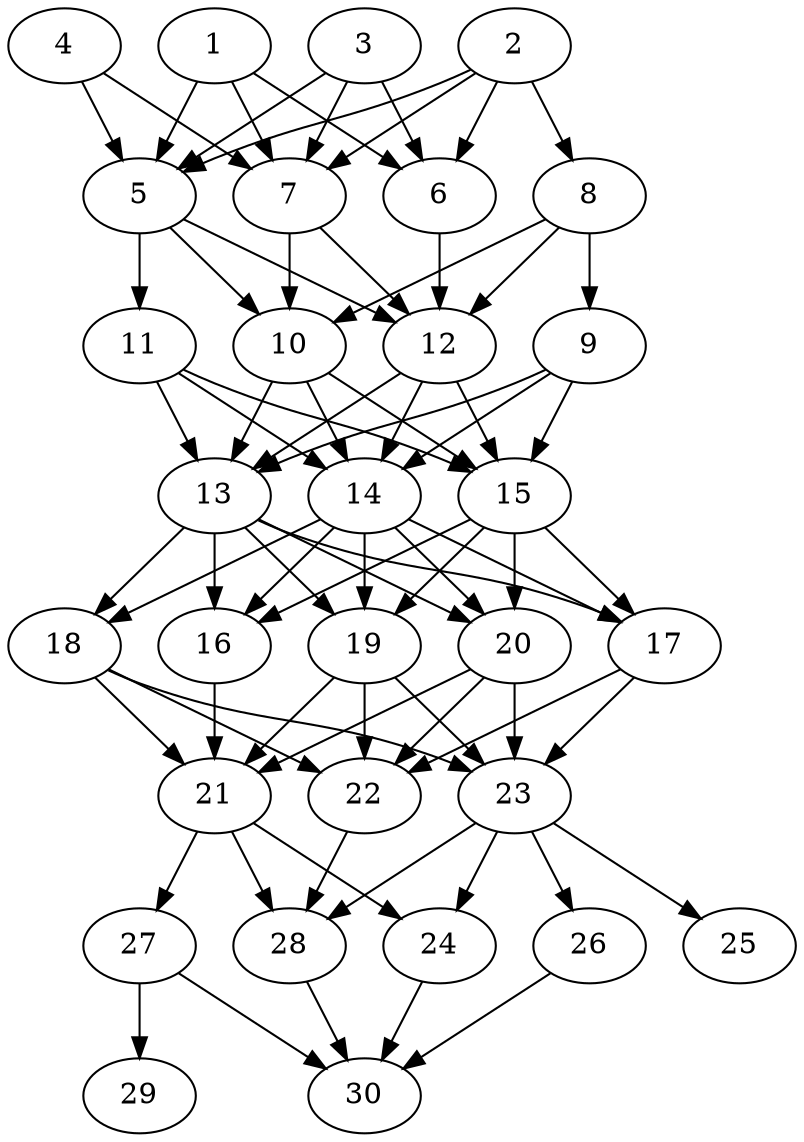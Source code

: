 // DAG automatically generated by daggen at Thu Oct  3 14:04:18 2019
// ./daggen --dot -n 30 --ccr 0.5 --fat 0.5 --regular 0.7 --density 0.9 --mindata 5242880 --maxdata 52428800 
digraph G {
  1 [size="76095488", alpha="0.02", expect_size="38047744"] 
  1 -> 5 [size ="38047744"]
  1 -> 6 [size ="38047744"]
  1 -> 7 [size ="38047744"]
  2 [size="31571968", alpha="0.06", expect_size="15785984"] 
  2 -> 5 [size ="15785984"]
  2 -> 6 [size ="15785984"]
  2 -> 7 [size ="15785984"]
  2 -> 8 [size ="15785984"]
  3 [size="84865024", alpha="0.02", expect_size="42432512"] 
  3 -> 5 [size ="42432512"]
  3 -> 6 [size ="42432512"]
  3 -> 7 [size ="42432512"]
  4 [size="10731520", alpha="0.18", expect_size="5365760"] 
  4 -> 5 [size ="5365760"]
  4 -> 7 [size ="5365760"]
  5 [size="36620288", alpha="0.11", expect_size="18310144"] 
  5 -> 10 [size ="18310144"]
  5 -> 11 [size ="18310144"]
  5 -> 12 [size ="18310144"]
  6 [size="17043456", alpha="0.18", expect_size="8521728"] 
  6 -> 12 [size ="8521728"]
  7 [size="30044160", alpha="0.03", expect_size="15022080"] 
  7 -> 10 [size ="15022080"]
  7 -> 12 [size ="15022080"]
  8 [size="41992192", alpha="0.08", expect_size="20996096"] 
  8 -> 9 [size ="20996096"]
  8 -> 10 [size ="20996096"]
  8 -> 12 [size ="20996096"]
  9 [size="64649216", alpha="0.11", expect_size="32324608"] 
  9 -> 13 [size ="32324608"]
  9 -> 14 [size ="32324608"]
  9 -> 15 [size ="32324608"]
  10 [size="47241216", alpha="0.07", expect_size="23620608"] 
  10 -> 13 [size ="23620608"]
  10 -> 14 [size ="23620608"]
  10 -> 15 [size ="23620608"]
  11 [size="22927360", alpha="0.10", expect_size="11463680"] 
  11 -> 13 [size ="11463680"]
  11 -> 14 [size ="11463680"]
  11 -> 15 [size ="11463680"]
  12 [size="31954944", alpha="0.16", expect_size="15977472"] 
  12 -> 13 [size ="15977472"]
  12 -> 14 [size ="15977472"]
  12 -> 15 [size ="15977472"]
  13 [size="59473920", alpha="0.17", expect_size="29736960"] 
  13 -> 16 [size ="29736960"]
  13 -> 17 [size ="29736960"]
  13 -> 18 [size ="29736960"]
  13 -> 19 [size ="29736960"]
  13 -> 20 [size ="29736960"]
  14 [size="67426304", alpha="0.17", expect_size="33713152"] 
  14 -> 16 [size ="33713152"]
  14 -> 17 [size ="33713152"]
  14 -> 18 [size ="33713152"]
  14 -> 19 [size ="33713152"]
  14 -> 20 [size ="33713152"]
  15 [size="55687168", alpha="0.01", expect_size="27843584"] 
  15 -> 16 [size ="27843584"]
  15 -> 17 [size ="27843584"]
  15 -> 19 [size ="27843584"]
  15 -> 20 [size ="27843584"]
  16 [size="15556608", alpha="0.10", expect_size="7778304"] 
  16 -> 21 [size ="7778304"]
  17 [size="100077568", alpha="0.08", expect_size="50038784"] 
  17 -> 22 [size ="50038784"]
  17 -> 23 [size ="50038784"]
  18 [size="19781632", alpha="0.04", expect_size="9890816"] 
  18 -> 21 [size ="9890816"]
  18 -> 22 [size ="9890816"]
  18 -> 23 [size ="9890816"]
  19 [size="59738112", alpha="0.08", expect_size="29869056"] 
  19 -> 21 [size ="29869056"]
  19 -> 22 [size ="29869056"]
  19 -> 23 [size ="29869056"]
  20 [size="17233920", alpha="0.14", expect_size="8616960"] 
  20 -> 21 [size ="8616960"]
  20 -> 22 [size ="8616960"]
  20 -> 23 [size ="8616960"]
  21 [size="50853888", alpha="0.14", expect_size="25426944"] 
  21 -> 24 [size ="25426944"]
  21 -> 27 [size ="25426944"]
  21 -> 28 [size ="25426944"]
  22 [size="96512000", alpha="0.18", expect_size="48256000"] 
  22 -> 28 [size ="48256000"]
  23 [size="75534336", alpha="0.18", expect_size="37767168"] 
  23 -> 24 [size ="37767168"]
  23 -> 25 [size ="37767168"]
  23 -> 26 [size ="37767168"]
  23 -> 28 [size ="37767168"]
  24 [size="63565824", alpha="0.18", expect_size="31782912"] 
  24 -> 30 [size ="31782912"]
  25 [size="50595840", alpha="0.04", expect_size="25297920"] 
  26 [size="53415936", alpha="0.11", expect_size="26707968"] 
  26 -> 30 [size ="26707968"]
  27 [size="100673536", alpha="0.03", expect_size="50336768"] 
  27 -> 29 [size ="50336768"]
  27 -> 30 [size ="50336768"]
  28 [size="42977280", alpha="0.01", expect_size="21488640"] 
  28 -> 30 [size ="21488640"]
  29 [size="59746304", alpha="0.10", expect_size="29873152"] 
  30 [size="95940608", alpha="0.07", expect_size="47970304"] 
}
